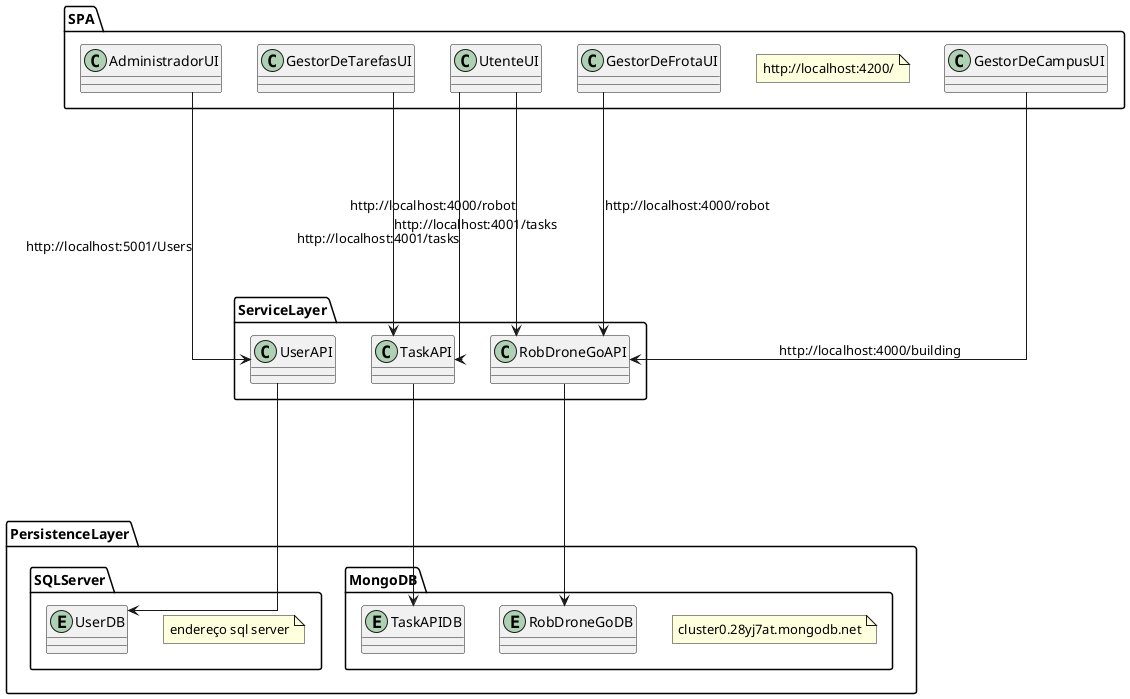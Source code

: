 @startuml
!define RECTANGLE class
!define DATABASE entity

skinparam rectangle {
    BackgroundColor PaleGreen
    BorderColor DarkSlateGray
}

skinparam database {
    BackgroundColor Gold
    BorderColor DarkSlateGray
}

skinparam linetype ortho


package SPA{  
note "http://localhost:4200/" as K2     

RECTANGLE UtenteUI {
     
    
}
RECTANGLE GestorDeFrotaUI {
     
    
}
RECTANGLE GestorDeTarefasUI {
     
    
}
RECTANGLE GestorDeCampusUI {
     
    
}
RECTANGLE AdministradorUI {
     
    
}
}
package PersistenceLayer{

package MongoDB{
    note "cluster0.28yj7at.mongodb.net" as K
    
DATABASE RobDroneGoDB {
                           
    
}

DATABASE TaskAPIDB {
   
}
}
package SQLServer{

    note "endereço sql server" as K4
DATABASE UserDB {
   
}
}
}

package ServiceLayer{
    RECTANGLE RobDroneGoAPI {
  
}
RECTANGLE UserAPI {
    
    
}

RECTANGLE TaskAPI {
    
    
}
}


AdministradorUI ---right--> UserAPI : "http://localhost:5001/Users"
UtenteUI ---down--> TaskAPI : "http://localhost:4001/tasks"
UtenteUI ---down--> RobDroneGoAPI : "http://localhost:4000/robot"
GestorDeTarefasUI ---down--> TaskAPI : "http://localhost:4001/tasks"
GestorDeFrotaUI ---down--> RobDroneGoAPI : "http://localhost:4000/robot"
GestorDeCampusUI ---down--> RobDroneGoAPI : "http://localhost:4000/building"


RobDroneGoAPI --down--> RobDroneGoDB 
TaskAPI --down--> TaskAPIDB 
UserAPI --down--> UserDB 

@enduml

